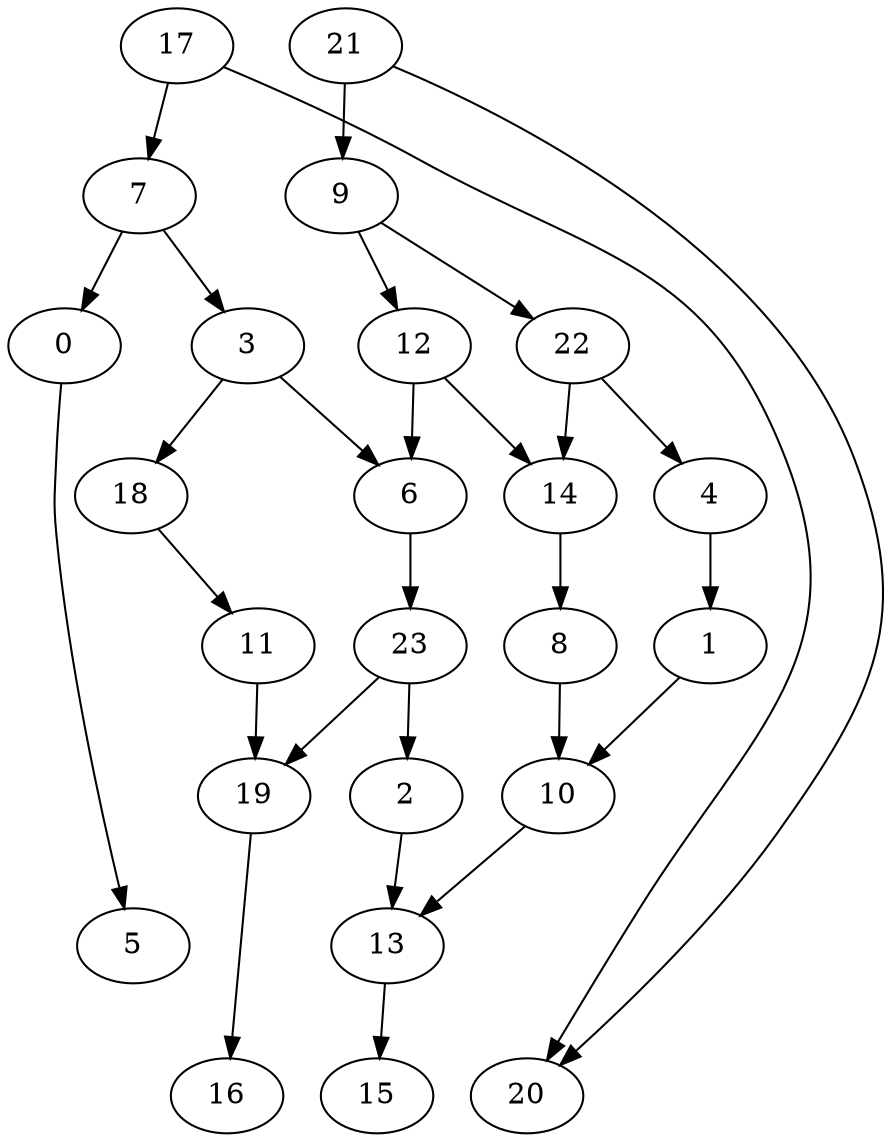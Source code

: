 digraph g {
0;
1;
2;
3;
4;
5;
6;
7;
8;
9;
10;
11;
12;
13;
14;
15;
16;
17;
18;
19;
20;
21;
22;
23;
0 -> 5 [weight=0];
1 -> 10 [weight=0];
2 -> 13 [weight=0];
3 -> 6 [weight=0];
3 -> 18 [weight=0];
4 -> 1 [weight=0];
6 -> 23 [weight=0];
7 -> 0 [weight=0];
7 -> 3 [weight=0];
8 -> 10 [weight=0];
9 -> 12 [weight=0];
9 -> 22 [weight=0];
10 -> 13 [weight=0];
11 -> 19 [weight=0];
12 -> 6 [weight=0];
12 -> 14 [weight=0];
13 -> 15 [weight=0];
14 -> 8 [weight=0];
17 -> 20 [weight=0];
17 -> 7 [weight=0];
18 -> 11 [weight=0];
19 -> 16 [weight=0];
21 -> 20 [weight=0];
21 -> 9 [weight=0];
22 -> 14 [weight=0];
22 -> 4 [weight=0];
23 -> 19 [weight=0];
23 -> 2 [weight=0];
}
